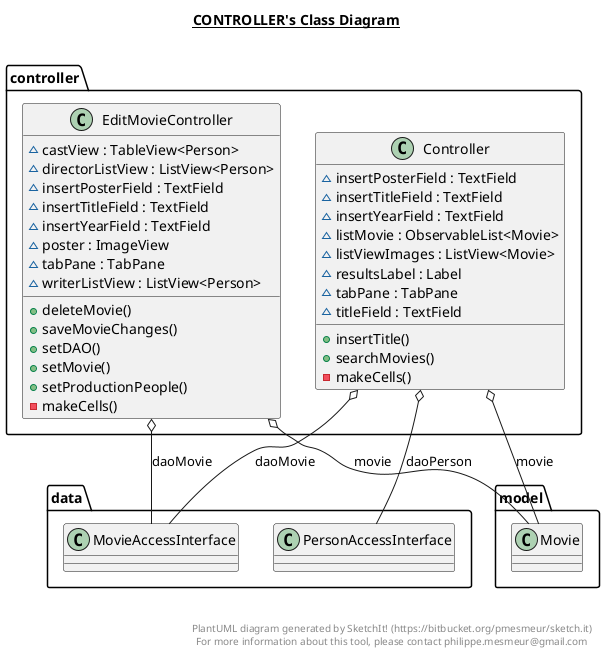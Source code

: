 @startuml

title __CONTROLLER's Class Diagram__\n

  namespace controller {
    class controller.Controller {
        ~ insertPosterField : TextField
        ~ insertTitleField : TextField
        ~ insertYearField : TextField
        ~ listMovie : ObservableList<Movie>
        ~ listViewImages : ListView<Movie>
        ~ resultsLabel : Label
        ~ tabPane : TabPane
        ~ titleField : TextField
        + insertTitle()
        + searchMovies()
        - makeCells()
    }
  }
  

  namespace controller {
    class controller.EditMovieController {
        ~ castView : TableView<Person>
        ~ directorListView : ListView<Person>
        ~ insertPosterField : TextField
        ~ insertTitleField : TextField
        ~ insertYearField : TextField
        ~ poster : ImageView
        ~ tabPane : TabPane
        ~ writerListView : ListView<Person>
        + deleteMovie()
        + saveMovieChanges()
        + setDAO()
        + setMovie()
        + setProductionPeople()
        - makeCells()
    }
  }
  

  controller.Controller o-- data.MovieAccessInterface : daoMovie
  controller.Controller o-- data.PersonAccessInterface : daoPerson
  controller.Controller o-- model.Movie : movie
  controller.EditMovieController o-- data.MovieAccessInterface : daoMovie
  controller.EditMovieController o-- model.Movie : movie


right footer


PlantUML diagram generated by SketchIt! (https://bitbucket.org/pmesmeur/sketch.it)
For more information about this tool, please contact philippe.mesmeur@gmail.com
endfooter

@enduml
